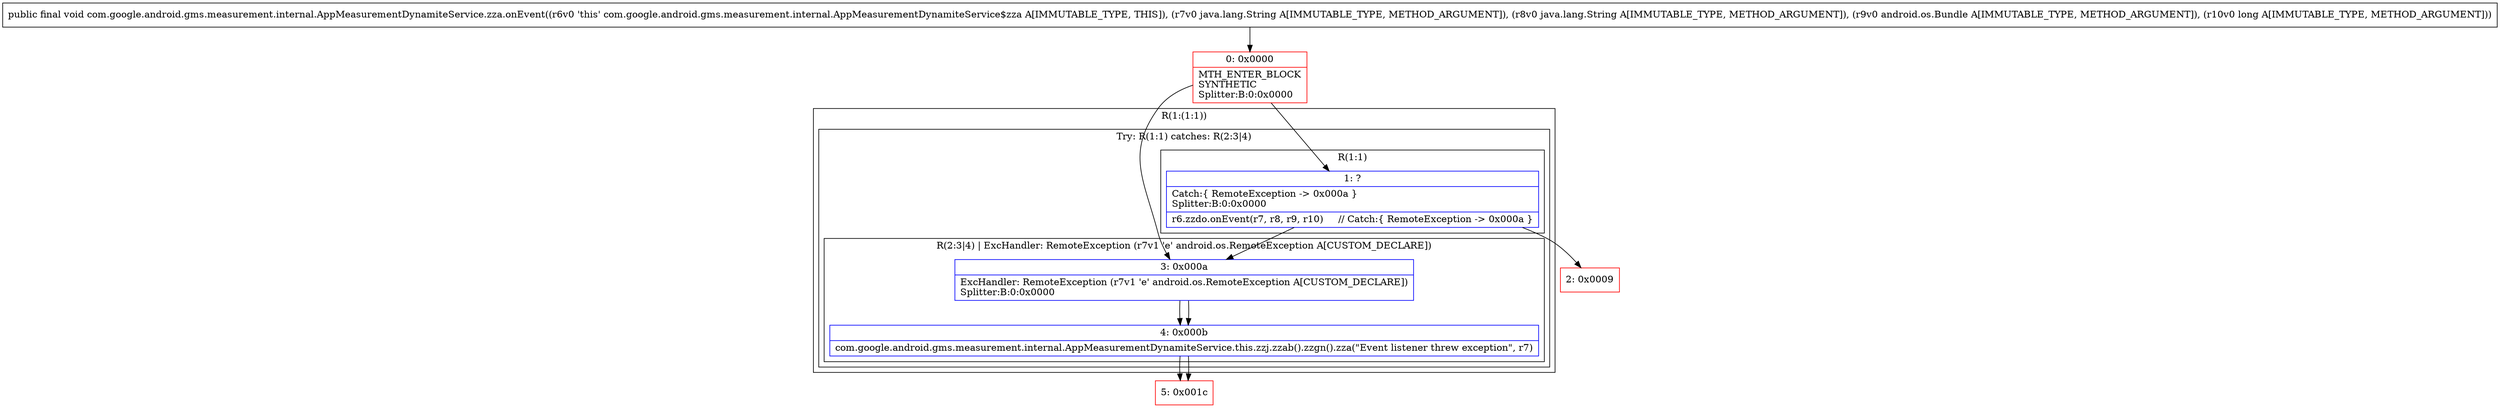 digraph "CFG forcom.google.android.gms.measurement.internal.AppMeasurementDynamiteService.zza.onEvent(Ljava\/lang\/String;Ljava\/lang\/String;Landroid\/os\/Bundle;J)V" {
subgraph cluster_Region_47124122 {
label = "R(1:(1:1))";
node [shape=record,color=blue];
subgraph cluster_TryCatchRegion_2030684906 {
label = "Try: R(1:1) catches: R(2:3|4)";
node [shape=record,color=blue];
subgraph cluster_Region_1010926029 {
label = "R(1:1)";
node [shape=record,color=blue];
Node_1 [shape=record,label="{1\:\ ?|Catch:\{ RemoteException \-\> 0x000a \}\lSplitter:B:0:0x0000\l|r6.zzdo.onEvent(r7, r8, r9, r10)     \/\/ Catch:\{ RemoteException \-\> 0x000a \}\l}"];
}
subgraph cluster_Region_1675193905 {
label = "R(2:3|4) | ExcHandler: RemoteException (r7v1 'e' android.os.RemoteException A[CUSTOM_DECLARE])\l";
node [shape=record,color=blue];
Node_3 [shape=record,label="{3\:\ 0x000a|ExcHandler: RemoteException (r7v1 'e' android.os.RemoteException A[CUSTOM_DECLARE])\lSplitter:B:0:0x0000\l}"];
Node_4 [shape=record,label="{4\:\ 0x000b|com.google.android.gms.measurement.internal.AppMeasurementDynamiteService.this.zzj.zzab().zzgn().zza(\"Event listener threw exception\", r7)\l}"];
}
}
}
subgraph cluster_Region_1675193905 {
label = "R(2:3|4) | ExcHandler: RemoteException (r7v1 'e' android.os.RemoteException A[CUSTOM_DECLARE])\l";
node [shape=record,color=blue];
Node_3 [shape=record,label="{3\:\ 0x000a|ExcHandler: RemoteException (r7v1 'e' android.os.RemoteException A[CUSTOM_DECLARE])\lSplitter:B:0:0x0000\l}"];
Node_4 [shape=record,label="{4\:\ 0x000b|com.google.android.gms.measurement.internal.AppMeasurementDynamiteService.this.zzj.zzab().zzgn().zza(\"Event listener threw exception\", r7)\l}"];
}
Node_0 [shape=record,color=red,label="{0\:\ 0x0000|MTH_ENTER_BLOCK\lSYNTHETIC\lSplitter:B:0:0x0000\l}"];
Node_2 [shape=record,color=red,label="{2\:\ 0x0009}"];
Node_5 [shape=record,color=red,label="{5\:\ 0x001c}"];
MethodNode[shape=record,label="{public final void com.google.android.gms.measurement.internal.AppMeasurementDynamiteService.zza.onEvent((r6v0 'this' com.google.android.gms.measurement.internal.AppMeasurementDynamiteService$zza A[IMMUTABLE_TYPE, THIS]), (r7v0 java.lang.String A[IMMUTABLE_TYPE, METHOD_ARGUMENT]), (r8v0 java.lang.String A[IMMUTABLE_TYPE, METHOD_ARGUMENT]), (r9v0 android.os.Bundle A[IMMUTABLE_TYPE, METHOD_ARGUMENT]), (r10v0 long A[IMMUTABLE_TYPE, METHOD_ARGUMENT])) }"];
MethodNode -> Node_0;
Node_1 -> Node_2;
Node_1 -> Node_3;
Node_3 -> Node_4;
Node_4 -> Node_5;
Node_3 -> Node_4;
Node_4 -> Node_5;
Node_0 -> Node_1;
Node_0 -> Node_3;
}

